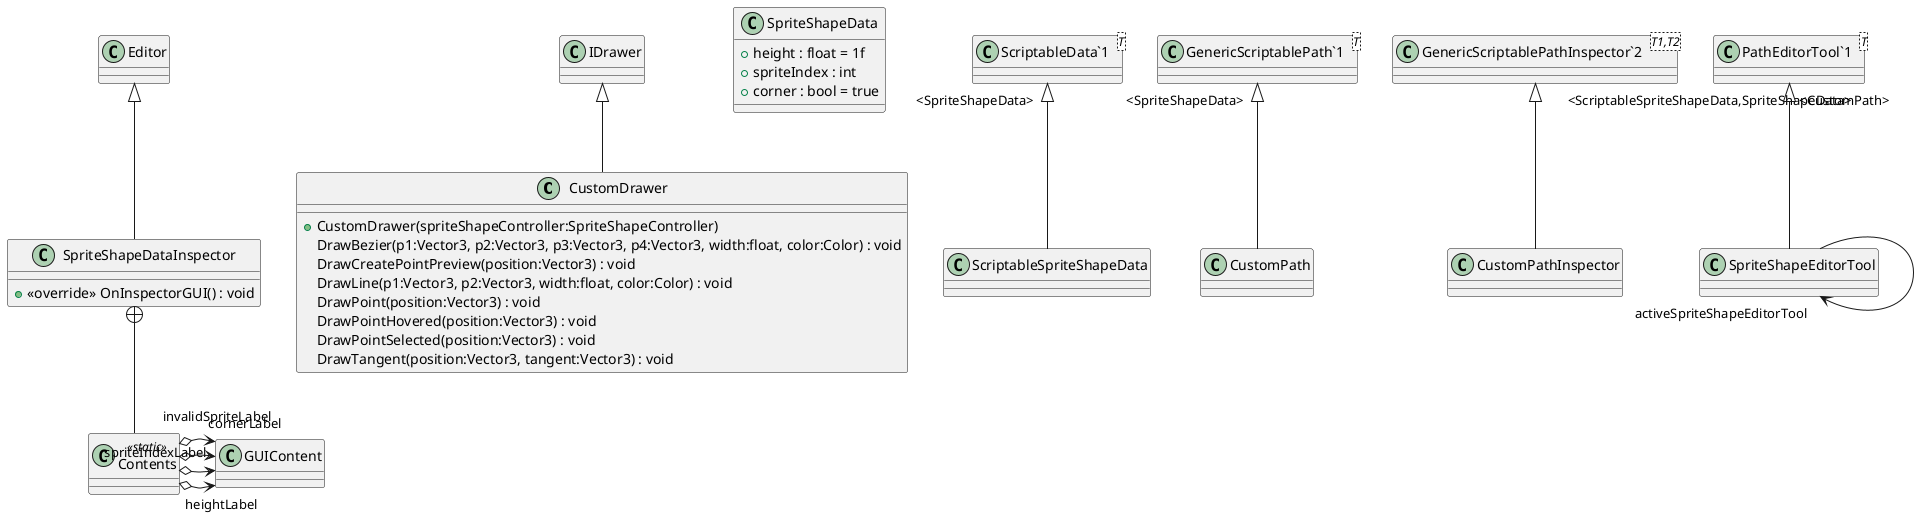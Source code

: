 @startuml
class CustomDrawer {
    + CustomDrawer(spriteShapeController:SpriteShapeController)
    DrawBezier(p1:Vector3, p2:Vector3, p3:Vector3, p4:Vector3, width:float, color:Color) : void
    DrawCreatePointPreview(position:Vector3) : void
    DrawLine(p1:Vector3, p2:Vector3, width:float, color:Color) : void
    DrawPoint(position:Vector3) : void
    DrawPointHovered(position:Vector3) : void
    DrawPointSelected(position:Vector3) : void
    DrawTangent(position:Vector3, tangent:Vector3) : void
}
class SpriteShapeData {
    + height : float = 1f
    + spriteIndex : int
    + corner : bool = true
}
class ScriptableSpriteShapeData {
}
class SpriteShapeDataInspector {
    + <<override>> OnInspectorGUI() : void
}
class CustomPath {
}
class CustomPathInspector {
}
class SpriteShapeEditorTool {
}
class "ScriptableData`1"<T> {
}
class Contents <<static>> {
}
class "GenericScriptablePath`1"<T> {
}
class "GenericScriptablePathInspector`2"<T1,T2> {
}
class "PathEditorTool`1"<T> {
}
IDrawer <|-- CustomDrawer
"ScriptableData`1" "<SpriteShapeData>" <|-- ScriptableSpriteShapeData
Editor <|-- SpriteShapeDataInspector
"GenericScriptablePath`1" "<SpriteShapeData>" <|-- CustomPath
"GenericScriptablePathInspector`2" "<ScriptableSpriteShapeData,SpriteShapeData>" <|-- CustomPathInspector
"PathEditorTool`1" "<CustomPath>" <|-- SpriteShapeEditorTool
SpriteShapeEditorTool --> "activeSpriteShapeEditorTool" SpriteShapeEditorTool
SpriteShapeDataInspector +-- Contents
Contents o-> "heightLabel" GUIContent
Contents o-> "spriteIndexLabel" GUIContent
Contents o-> "invalidSpriteLabel" GUIContent
Contents o-> "cornerLabel" GUIContent
@enduml
